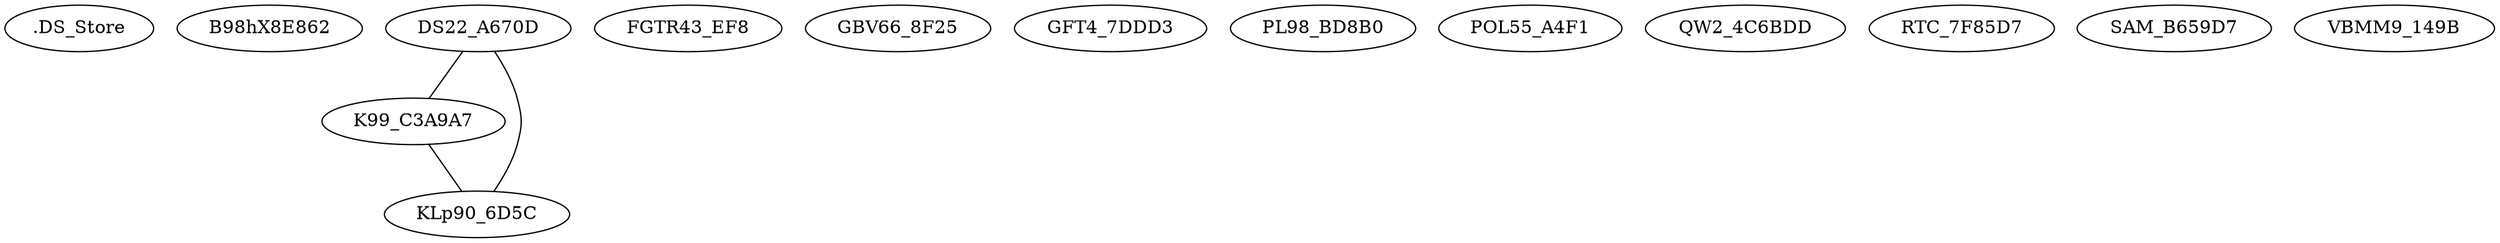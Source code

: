 strict graph {
"MALWR\.DS_Store" [label=".DS_Store"];
"MALWR\B98hX8E8622C393D7E832D39E620EAD5D3B49" [label=B98hX8E862];
"MALWR\DS22_A670D13D4D014169C4080328B8FEB86" [label="DS22_A670D"];
"MALWR\FGTR43_EF8E0FB20E7228C7492CCDC59D87C690" [label="FGTR43_EF8"];
"MALWR\GBV66_8F259BB36E00D124963CFA9B86F502E" [label="GBV66_8F25"];
"MALWR\GFT4_7DDD3D72EAD03C7518F5D47650C8572" [label="GFT4_7DDD3"];
"MALWR\K99_C3A9A7B026BFE0E55FF219FD6AA7D94" [label="K99_C3A9A7"];
"MALWR\KLp90_6D5C8FC4B14559F73B6136D85B94198" [label="KLp90_6D5C"];
"MALWR\PL98_BD8B082B7711BC980252F988BB0CA936" [label="PL98_BD8B0"];
"MALWR\POL55_A4F1ECC4D25B33395196B5D51A06790" [label="POL55_A4F1"];
"MALWR\QW2_4C6BDDCCA2695D6202DF38708E14FC7E" [label="QW2_4C6BDD"];
"MALWR\RTC_7F85D7F628CE62D1D8F7B39D8940472" [label="RTC_7F85D7"];
"MALWR\SAM_B659D71AE168E774FAAF38DB30F4A84" [label="SAM_B659D7"];
"MALWR\VBMM9_149B7BD7218AAB4E257D28469FDDB0D" [label="VBMM9_149B"];
"MALWR\DS22_A670D13D4D014169C4080328B8FEB86" -- "MALWR\K99_C3A9A7B026BFE0E55FF219FD6AA7D94" [weight=0.9423868312757202];
"MALWR\DS22_A670D13D4D014169C4080328B8FEB86" -- "MALWR\KLp90_6D5C8FC4B14559F73B6136D85B94198" [weight=0.9543568464730291];
"MALWR\K99_C3A9A7B026BFE0E55FF219FD6AA7D94" -- "MALWR\KLp90_6D5C8FC4B14559F73B6136D85B94198" [weight=0.9462809917355371];
}
